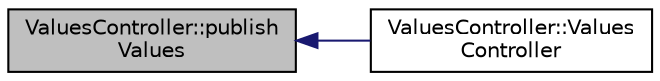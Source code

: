 digraph "ValuesController::publishValues"
{
  edge [fontname="Helvetica",fontsize="10",labelfontname="Helvetica",labelfontsize="10"];
  node [fontname="Helvetica",fontsize="10",shape=record];
  rankdir="LR";
  Node47 [label="ValuesController::publish\lValues",height=0.2,width=0.4,color="black", fillcolor="grey75", style="filled", fontcolor="black"];
  Node47 -> Node48 [dir="back",color="midnightblue",fontsize="10",style="solid"];
  Node48 [label="ValuesController::Values\lController",height=0.2,width=0.4,color="black", fillcolor="white", style="filled",URL="$class_values_controller.html#a9d8f277bbf71b14581286225e81d4c93"];
}

